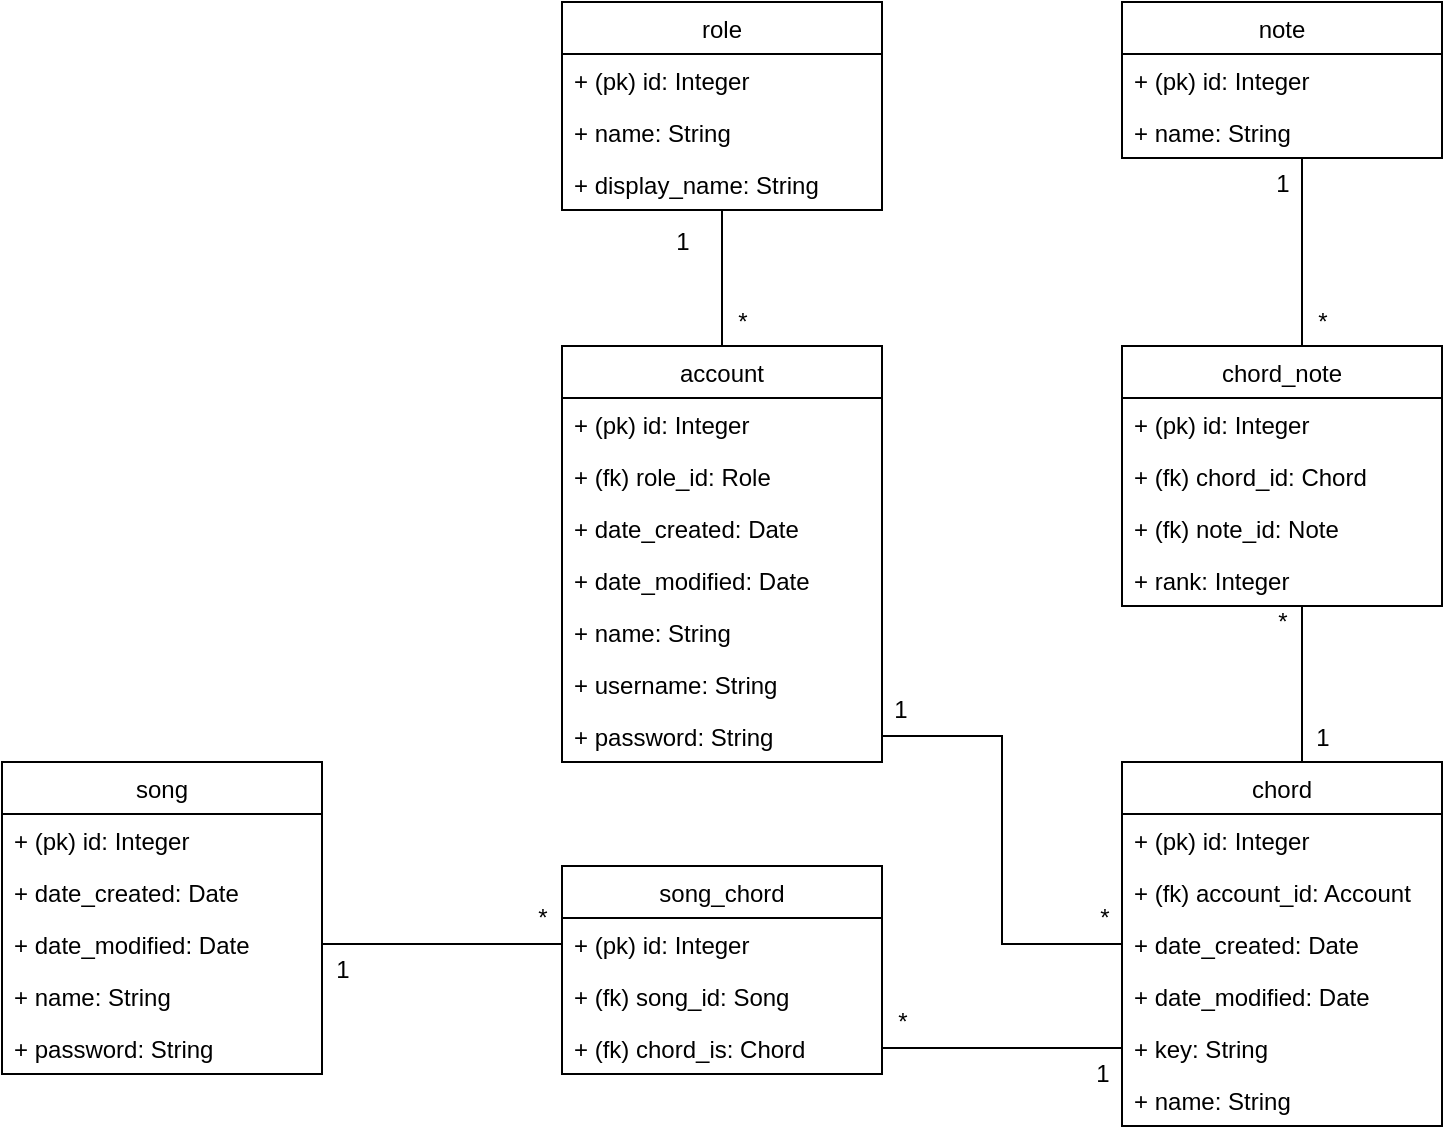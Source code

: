 <mxfile version="11.1.4" type="github"><diagram id="D_GtOGBKKMXH3gYTWw5D" name="Page-1"><mxGraphModel dx="1386" dy="925" grid="1" gridSize="10" guides="1" tooltips="1" connect="1" arrows="1" fold="1" page="1" pageScale="1" pageWidth="827" pageHeight="1169" math="0" shadow="0"><root><mxCell id="0"/><mxCell id="1" parent="0"/><mxCell id="uinSwD9OgezydutBgWVw-54" value="" style="edgeStyle=orthogonalEdgeStyle;rounded=0;orthogonalLoop=1;jettySize=auto;html=1;endArrow=none;endFill=0;" parent="1" source="uinSwD9OgezydutBgWVw-2" target="uinSwD9OgezydutBgWVw-46" edge="1"><mxGeometry relative="1" as="geometry"/></mxCell><mxCell id="uinSwD9OgezydutBgWVw-74" value="1" style="text;html=1;resizable=0;points=[];align=center;verticalAlign=middle;labelBackgroundColor=#ffffff;" parent="uinSwD9OgezydutBgWVw-54" vertex="1" connectable="0"><mxGeometry x="0.735" y="-3" relative="1" as="geometry"><mxPoint x="-23" y="7" as="offset"/></mxGeometry></mxCell><mxCell id="uinSwD9OgezydutBgWVw-78" value="*" style="text;html=1;resizable=0;points=[];align=center;verticalAlign=middle;labelBackgroundColor=#ffffff;" parent="uinSwD9OgezydutBgWVw-54" vertex="1" connectable="0"><mxGeometry x="-0.541" y="-3" relative="1" as="geometry"><mxPoint x="7" y="3" as="offset"/></mxGeometry></mxCell><mxCell id="uinSwD9OgezydutBgWVw-2" value="account" style="swimlane;fontStyle=0;childLayout=stackLayout;horizontal=1;startSize=26;fillColor=none;horizontalStack=0;resizeParent=1;resizeParentMax=0;resizeLast=0;collapsible=1;marginBottom=0;" parent="1" vertex="1"><mxGeometry x="320" y="182" width="160" height="208" as="geometry"><mxRectangle x="270" y="35" width="70" height="26" as="alternateBounds"/></mxGeometry></mxCell><mxCell id="uinSwD9OgezydutBgWVw-3" value="+ (pk) id: Integer&#xA;" style="text;strokeColor=none;fillColor=none;align=left;verticalAlign=top;spacingLeft=4;spacingRight=4;overflow=hidden;rotatable=0;points=[[0,0.5],[1,0.5]];portConstraint=eastwest;" parent="uinSwD9OgezydutBgWVw-2" vertex="1"><mxGeometry y="26" width="160" height="26" as="geometry"/></mxCell><mxCell id="uinSwD9OgezydutBgWVw-4" value="+ (fk) role_id: Role" style="text;strokeColor=none;fillColor=none;align=left;verticalAlign=top;spacingLeft=4;spacingRight=4;overflow=hidden;rotatable=0;points=[[0,0.5],[1,0.5]];portConstraint=eastwest;" parent="uinSwD9OgezydutBgWVw-2" vertex="1"><mxGeometry y="52" width="160" height="26" as="geometry"/></mxCell><mxCell id="uinSwD9OgezydutBgWVw-5" value="+ date_created: Date" style="text;strokeColor=none;fillColor=none;align=left;verticalAlign=top;spacingLeft=4;spacingRight=4;overflow=hidden;rotatable=0;points=[[0,0.5],[1,0.5]];portConstraint=eastwest;" parent="uinSwD9OgezydutBgWVw-2" vertex="1"><mxGeometry y="78" width="160" height="26" as="geometry"/></mxCell><mxCell id="uinSwD9OgezydutBgWVw-7" value="+ date_modified: Date" style="text;strokeColor=none;fillColor=none;align=left;verticalAlign=top;spacingLeft=4;spacingRight=4;overflow=hidden;rotatable=0;points=[[0,0.5],[1,0.5]];portConstraint=eastwest;" parent="uinSwD9OgezydutBgWVw-2" vertex="1"><mxGeometry y="104" width="160" height="26" as="geometry"/></mxCell><mxCell id="uinSwD9OgezydutBgWVw-8" value="+ name: String" style="text;strokeColor=none;fillColor=none;align=left;verticalAlign=top;spacingLeft=4;spacingRight=4;overflow=hidden;rotatable=0;points=[[0,0.5],[1,0.5]];portConstraint=eastwest;" parent="uinSwD9OgezydutBgWVw-2" vertex="1"><mxGeometry y="130" width="160" height="26" as="geometry"/></mxCell><mxCell id="uinSwD9OgezydutBgWVw-9" value="+ username: String" style="text;strokeColor=none;fillColor=none;align=left;verticalAlign=top;spacingLeft=4;spacingRight=4;overflow=hidden;rotatable=0;points=[[0,0.5],[1,0.5]];portConstraint=eastwest;" parent="uinSwD9OgezydutBgWVw-2" vertex="1"><mxGeometry y="156" width="160" height="26" as="geometry"/></mxCell><mxCell id="uinSwD9OgezydutBgWVw-10" value="+ password: String" style="text;strokeColor=none;fillColor=none;align=left;verticalAlign=top;spacingLeft=4;spacingRight=4;overflow=hidden;rotatable=0;points=[[0,0.5],[1,0.5]];portConstraint=eastwest;" parent="uinSwD9OgezydutBgWVw-2" vertex="1"><mxGeometry y="182" width="160" height="26" as="geometry"/></mxCell><mxCell id="uinSwD9OgezydutBgWVw-46" value="role" style="swimlane;fontStyle=0;childLayout=stackLayout;horizontal=1;startSize=26;fillColor=none;horizontalStack=0;resizeParent=1;resizeParentMax=0;resizeLast=0;collapsible=1;marginBottom=0;" parent="1" vertex="1"><mxGeometry x="320" y="10" width="160" height="104" as="geometry"><mxRectangle x="270" y="35" width="70" height="26" as="alternateBounds"/></mxGeometry></mxCell><mxCell id="uinSwD9OgezydutBgWVw-47" value="+ (pk) id: Integer&#xA;" style="text;strokeColor=none;fillColor=none;align=left;verticalAlign=top;spacingLeft=4;spacingRight=4;overflow=hidden;rotatable=0;points=[[0,0.5],[1,0.5]];portConstraint=eastwest;" parent="uinSwD9OgezydutBgWVw-46" vertex="1"><mxGeometry y="26" width="160" height="26" as="geometry"/></mxCell><mxCell id="uinSwD9OgezydutBgWVw-51" value="+ name: String" style="text;strokeColor=none;fillColor=none;align=left;verticalAlign=top;spacingLeft=4;spacingRight=4;overflow=hidden;rotatable=0;points=[[0,0.5],[1,0.5]];portConstraint=eastwest;" parent="uinSwD9OgezydutBgWVw-46" vertex="1"><mxGeometry y="52" width="160" height="26" as="geometry"/></mxCell><mxCell id="uinSwD9OgezydutBgWVw-52" value="+ display_name: String" style="text;strokeColor=none;fillColor=none;align=left;verticalAlign=top;spacingLeft=4;spacingRight=4;overflow=hidden;rotatable=0;points=[[0,0.5],[1,0.5]];portConstraint=eastwest;" parent="uinSwD9OgezydutBgWVw-46" vertex="1"><mxGeometry y="78" width="160" height="26" as="geometry"/></mxCell><mxCell id="uinSwD9OgezydutBgWVw-11" value="note" style="swimlane;fontStyle=0;childLayout=stackLayout;horizontal=1;startSize=26;fillColor=none;horizontalStack=0;resizeParent=1;resizeParentMax=0;resizeLast=0;collapsible=1;marginBottom=0;" parent="1" vertex="1"><mxGeometry x="600" y="10" width="160" height="78" as="geometry"><mxRectangle x="270" y="35" width="70" height="26" as="alternateBounds"/></mxGeometry></mxCell><mxCell id="uinSwD9OgezydutBgWVw-12" value="+ (pk) id: Integer&#xA;" style="text;strokeColor=none;fillColor=none;align=left;verticalAlign=top;spacingLeft=4;spacingRight=4;overflow=hidden;rotatable=0;points=[[0,0.5],[1,0.5]];portConstraint=eastwest;" parent="uinSwD9OgezydutBgWVw-11" vertex="1"><mxGeometry y="26" width="160" height="26" as="geometry"/></mxCell><mxCell id="uinSwD9OgezydutBgWVw-16" value="+ name: String" style="text;strokeColor=none;fillColor=none;align=left;verticalAlign=top;spacingLeft=4;spacingRight=4;overflow=hidden;rotatable=0;points=[[0,0.5],[1,0.5]];portConstraint=eastwest;" parent="uinSwD9OgezydutBgWVw-11" vertex="1"><mxGeometry y="52" width="160" height="26" as="geometry"/></mxCell><mxCell id="uinSwD9OgezydutBgWVw-62" value="" style="edgeStyle=orthogonalEdgeStyle;rounded=0;orthogonalLoop=1;jettySize=auto;html=1;endArrow=none;endFill=0;" parent="1" source="uinSwD9OgezydutBgWVw-27" target="uinSwD9OgezydutBgWVw-55" edge="1"><mxGeometry relative="1" as="geometry"><Array as="points"><mxPoint x="690" y="350"/><mxPoint x="690" y="350"/></Array></mxGeometry></mxCell><mxCell id="uinSwD9OgezydutBgWVw-81" value="1" style="text;html=1;resizable=0;points=[];align=center;verticalAlign=middle;labelBackgroundColor=#ffffff;" parent="uinSwD9OgezydutBgWVw-62" vertex="1" connectable="0"><mxGeometry x="0.015" y="-26" relative="1" as="geometry"><mxPoint x="-16" y="27" as="offset"/></mxGeometry></mxCell><mxCell id="uinSwD9OgezydutBgWVw-82" value="*" style="text;html=1;resizable=0;points=[];align=center;verticalAlign=middle;labelBackgroundColor=#ffffff;" parent="uinSwD9OgezydutBgWVw-62" vertex="1" connectable="0"><mxGeometry x="0.815" y="2" relative="1" as="geometry"><mxPoint x="-8" y="1" as="offset"/></mxGeometry></mxCell><mxCell id="uinSwD9OgezydutBgWVw-27" value="chord" style="swimlane;fontStyle=0;childLayout=stackLayout;horizontal=1;startSize=26;fillColor=none;horizontalStack=0;resizeParent=1;resizeParentMax=0;resizeLast=0;collapsible=1;marginBottom=0;" parent="1" vertex="1"><mxGeometry x="600" y="390" width="160" height="182" as="geometry"><mxRectangle x="270" y="35" width="70" height="26" as="alternateBounds"/></mxGeometry></mxCell><mxCell id="uinSwD9OgezydutBgWVw-28" value="+ (pk) id: Integer&#xA;" style="text;strokeColor=none;fillColor=none;align=left;verticalAlign=top;spacingLeft=4;spacingRight=4;overflow=hidden;rotatable=0;points=[[0,0.5],[1,0.5]];portConstraint=eastwest;" parent="uinSwD9OgezydutBgWVw-27" vertex="1"><mxGeometry y="26" width="160" height="26" as="geometry"/></mxCell><mxCell id="uinSwD9OgezydutBgWVw-29" value="+ (fk) account_id: Account" style="text;strokeColor=none;fillColor=none;align=left;verticalAlign=top;spacingLeft=4;spacingRight=4;overflow=hidden;rotatable=0;points=[[0,0.5],[1,0.5]];portConstraint=eastwest;" parent="uinSwD9OgezydutBgWVw-27" vertex="1"><mxGeometry y="52" width="160" height="26" as="geometry"/></mxCell><mxCell id="uinSwD9OgezydutBgWVw-30" value="+ date_created: Date" style="text;strokeColor=none;fillColor=none;align=left;verticalAlign=top;spacingLeft=4;spacingRight=4;overflow=hidden;rotatable=0;points=[[0,0.5],[1,0.5]];portConstraint=eastwest;" parent="uinSwD9OgezydutBgWVw-27" vertex="1"><mxGeometry y="78" width="160" height="26" as="geometry"/></mxCell><mxCell id="uinSwD9OgezydutBgWVw-31" value="+ date_modified: Date" style="text;strokeColor=none;fillColor=none;align=left;verticalAlign=top;spacingLeft=4;spacingRight=4;overflow=hidden;rotatable=0;points=[[0,0.5],[1,0.5]];portConstraint=eastwest;" parent="uinSwD9OgezydutBgWVw-27" vertex="1"><mxGeometry y="104" width="160" height="26" as="geometry"/></mxCell><mxCell id="uinSwD9OgezydutBgWVw-32" value="+ key: String" style="text;strokeColor=none;fillColor=none;align=left;verticalAlign=top;spacingLeft=4;spacingRight=4;overflow=hidden;rotatable=0;points=[[0,0.5],[1,0.5]];portConstraint=eastwest;" parent="uinSwD9OgezydutBgWVw-27" vertex="1"><mxGeometry y="130" width="160" height="26" as="geometry"/></mxCell><mxCell id="uinSwD9OgezydutBgWVw-33" value="+ name: String" style="text;strokeColor=none;fillColor=none;align=left;verticalAlign=top;spacingLeft=4;spacingRight=4;overflow=hidden;rotatable=0;points=[[0,0.5],[1,0.5]];portConstraint=eastwest;" parent="uinSwD9OgezydutBgWVw-27" vertex="1"><mxGeometry y="156" width="160" height="26" as="geometry"/></mxCell><mxCell id="uinSwD9OgezydutBgWVw-70" style="edgeStyle=orthogonalEdgeStyle;rounded=0;orthogonalLoop=1;jettySize=auto;html=1;endArrow=none;endFill=0;" parent="1" source="uinSwD9OgezydutBgWVw-55" edge="1"><mxGeometry relative="1" as="geometry"><mxPoint x="702" y="88" as="targetPoint"/><Array as="points"><mxPoint x="690" y="88"/></Array></mxGeometry></mxCell><mxCell id="uinSwD9OgezydutBgWVw-83" value="*" style="text;html=1;resizable=0;points=[];align=center;verticalAlign=middle;labelBackgroundColor=#ffffff;" parent="uinSwD9OgezydutBgWVw-70" vertex="1" connectable="0"><mxGeometry x="-0.66" y="-1" relative="1" as="geometry"><mxPoint x="9" y="5.5" as="offset"/></mxGeometry></mxCell><mxCell id="uinSwD9OgezydutBgWVw-85" value="&lt;div&gt;1&lt;/div&gt;" style="text;html=1;resizable=0;points=[];align=center;verticalAlign=middle;labelBackgroundColor=#ffffff;" parent="uinSwD9OgezydutBgWVw-70" vertex="1" connectable="0"><mxGeometry x="0.683" relative="1" as="geometry"><mxPoint x="-10" y="8" as="offset"/></mxGeometry></mxCell><mxCell id="uinSwD9OgezydutBgWVw-55" value="chord_note" style="swimlane;fontStyle=0;childLayout=stackLayout;horizontal=1;startSize=26;fillColor=none;horizontalStack=0;resizeParent=1;resizeParentMax=0;resizeLast=0;collapsible=1;marginBottom=0;" parent="1" vertex="1"><mxGeometry x="600" y="182" width="160" height="130" as="geometry"><mxRectangle x="270" y="35" width="70" height="26" as="alternateBounds"/></mxGeometry></mxCell><mxCell id="uinSwD9OgezydutBgWVw-56" value="+ (pk) id: Integer&#xA;" style="text;strokeColor=none;fillColor=none;align=left;verticalAlign=top;spacingLeft=4;spacingRight=4;overflow=hidden;rotatable=0;points=[[0,0.5],[1,0.5]];portConstraint=eastwest;" parent="uinSwD9OgezydutBgWVw-55" vertex="1"><mxGeometry y="26" width="160" height="26" as="geometry"/></mxCell><mxCell id="uinSwD9OgezydutBgWVw-57" value="+ (fk) chord_id: Chord" style="text;strokeColor=none;fillColor=none;align=left;verticalAlign=top;spacingLeft=4;spacingRight=4;overflow=hidden;rotatable=0;points=[[0,0.5],[1,0.5]];portConstraint=eastwest;" parent="uinSwD9OgezydutBgWVw-55" vertex="1"><mxGeometry y="52" width="160" height="26" as="geometry"/></mxCell><mxCell id="uinSwD9OgezydutBgWVw-58" value="+ (fk) note_id: Note" style="text;strokeColor=none;fillColor=none;align=left;verticalAlign=top;spacingLeft=4;spacingRight=4;overflow=hidden;rotatable=0;points=[[0,0.5],[1,0.5]];portConstraint=eastwest;" parent="uinSwD9OgezydutBgWVw-55" vertex="1"><mxGeometry y="78" width="160" height="26" as="geometry"/></mxCell><mxCell id="uinSwD9OgezydutBgWVw-59" value="+ rank: Integer" style="text;strokeColor=none;fillColor=none;align=left;verticalAlign=top;spacingLeft=4;spacingRight=4;overflow=hidden;rotatable=0;points=[[0,0.5],[1,0.5]];portConstraint=eastwest;" parent="uinSwD9OgezydutBgWVw-55" vertex="1"><mxGeometry y="104" width="160" height="26" as="geometry"/></mxCell><mxCell id="uinSwD9OgezydutBgWVw-72" style="edgeStyle=orthogonalEdgeStyle;rounded=0;orthogonalLoop=1;jettySize=auto;html=1;entryX=0;entryY=0.5;entryDx=0;entryDy=0;endArrow=none;endFill=0;" parent="1" source="uinSwD9OgezydutBgWVw-10" target="uinSwD9OgezydutBgWVw-30" edge="1"><mxGeometry relative="1" as="geometry"/></mxCell><mxCell id="uinSwD9OgezydutBgWVw-79" value="1" style="text;html=1;resizable=0;points=[];align=center;verticalAlign=middle;labelBackgroundColor=#ffffff;" parent="uinSwD9OgezydutBgWVw-72" vertex="1" connectable="0"><mxGeometry x="-0.91" y="-2" relative="1" as="geometry"><mxPoint x="-1" y="-15" as="offset"/></mxGeometry></mxCell><mxCell id="uinSwD9OgezydutBgWVw-80" value="*" style="text;html=1;resizable=0;points=[];align=center;verticalAlign=middle;labelBackgroundColor=#ffffff;" parent="uinSwD9OgezydutBgWVw-72" vertex="1" connectable="0"><mxGeometry x="0.875" y="2" relative="1" as="geometry"><mxPoint x="5" y="-11" as="offset"/></mxGeometry></mxCell><mxCell id="uinSwD9OgezydutBgWVw-86" value="song" style="swimlane;fontStyle=0;childLayout=stackLayout;horizontal=1;startSize=26;fillColor=none;horizontalStack=0;resizeParent=1;resizeParentMax=0;resizeLast=0;collapsible=1;marginBottom=0;" parent="1" vertex="1"><mxGeometry x="40" y="390" width="160" height="156" as="geometry"><mxRectangle x="270" y="35" width="70" height="26" as="alternateBounds"/></mxGeometry></mxCell><mxCell id="uinSwD9OgezydutBgWVw-87" value="+ (pk) id: Integer&#xA;" style="text;strokeColor=none;fillColor=none;align=left;verticalAlign=top;spacingLeft=4;spacingRight=4;overflow=hidden;rotatable=0;points=[[0,0.5],[1,0.5]];portConstraint=eastwest;" parent="uinSwD9OgezydutBgWVw-86" vertex="1"><mxGeometry y="26" width="160" height="26" as="geometry"/></mxCell><mxCell id="uinSwD9OgezydutBgWVw-89" value="+ date_created: Date" style="text;strokeColor=none;fillColor=none;align=left;verticalAlign=top;spacingLeft=4;spacingRight=4;overflow=hidden;rotatable=0;points=[[0,0.5],[1,0.5]];portConstraint=eastwest;" parent="uinSwD9OgezydutBgWVw-86" vertex="1"><mxGeometry y="52" width="160" height="26" as="geometry"/></mxCell><mxCell id="uinSwD9OgezydutBgWVw-90" value="+ date_modified: Date" style="text;strokeColor=none;fillColor=none;align=left;verticalAlign=top;spacingLeft=4;spacingRight=4;overflow=hidden;rotatable=0;points=[[0,0.5],[1,0.5]];portConstraint=eastwest;" parent="uinSwD9OgezydutBgWVw-86" vertex="1"><mxGeometry y="78" width="160" height="26" as="geometry"/></mxCell><mxCell id="uinSwD9OgezydutBgWVw-91" value="+ name: String" style="text;strokeColor=none;fillColor=none;align=left;verticalAlign=top;spacingLeft=4;spacingRight=4;overflow=hidden;rotatable=0;points=[[0,0.5],[1,0.5]];portConstraint=eastwest;" parent="uinSwD9OgezydutBgWVw-86" vertex="1"><mxGeometry y="104" width="160" height="26" as="geometry"/></mxCell><mxCell id="uinSwD9OgezydutBgWVw-93" value="+ password: String" style="text;strokeColor=none;fillColor=none;align=left;verticalAlign=top;spacingLeft=4;spacingRight=4;overflow=hidden;rotatable=0;points=[[0,0.5],[1,0.5]];portConstraint=eastwest;" parent="uinSwD9OgezydutBgWVw-86" vertex="1"><mxGeometry y="130" width="160" height="26" as="geometry"/></mxCell><mxCell id="uinSwD9OgezydutBgWVw-94" value="song_chord" style="swimlane;fontStyle=0;childLayout=stackLayout;horizontal=1;startSize=26;fillColor=none;horizontalStack=0;resizeParent=1;resizeParentMax=0;resizeLast=0;collapsible=1;marginBottom=0;" parent="1" vertex="1"><mxGeometry x="320" y="442" width="160" height="104" as="geometry"><mxRectangle x="270" y="35" width="70" height="26" as="alternateBounds"/></mxGeometry></mxCell><mxCell id="uinSwD9OgezydutBgWVw-95" value="+ (pk) id: Integer&#xA;" style="text;strokeColor=none;fillColor=none;align=left;verticalAlign=top;spacingLeft=4;spacingRight=4;overflow=hidden;rotatable=0;points=[[0,0.5],[1,0.5]];portConstraint=eastwest;" parent="uinSwD9OgezydutBgWVw-94" vertex="1"><mxGeometry y="26" width="160" height="26" as="geometry"/></mxCell><mxCell id="uinSwD9OgezydutBgWVw-96" value="+ (fk) song_id: Song" style="text;strokeColor=none;fillColor=none;align=left;verticalAlign=top;spacingLeft=4;spacingRight=4;overflow=hidden;rotatable=0;points=[[0,0.5],[1,0.5]];portConstraint=eastwest;" parent="uinSwD9OgezydutBgWVw-94" vertex="1"><mxGeometry y="52" width="160" height="26" as="geometry"/></mxCell><mxCell id="uinSwD9OgezydutBgWVw-97" value="+ (fk) chord_is: Chord" style="text;strokeColor=none;fillColor=none;align=left;verticalAlign=top;spacingLeft=4;spacingRight=4;overflow=hidden;rotatable=0;points=[[0,0.5],[1,0.5]];portConstraint=eastwest;" parent="uinSwD9OgezydutBgWVw-94" vertex="1"><mxGeometry y="78" width="160" height="26" as="geometry"/></mxCell><mxCell id="uinSwD9OgezydutBgWVw-102" style="edgeStyle=orthogonalEdgeStyle;rounded=0;orthogonalLoop=1;jettySize=auto;html=1;entryX=0;entryY=0.5;entryDx=0;entryDy=0;endArrow=none;endFill=0;" parent="1" source="uinSwD9OgezydutBgWVw-90" target="uinSwD9OgezydutBgWVw-95" edge="1"><mxGeometry relative="1" as="geometry"/></mxCell><mxCell id="uinSwD9OgezydutBgWVw-108" value="*" style="text;html=1;resizable=0;points=[];align=center;verticalAlign=middle;labelBackgroundColor=#ffffff;" parent="uinSwD9OgezydutBgWVw-102" vertex="1" connectable="0"><mxGeometry x="0.733" relative="1" as="geometry"><mxPoint x="6" y="-13" as="offset"/></mxGeometry></mxCell><mxCell id="uinSwD9OgezydutBgWVw-109" value="1" style="text;html=1;resizable=0;points=[];align=center;verticalAlign=middle;labelBackgroundColor=#ffffff;" parent="uinSwD9OgezydutBgWVw-102" vertex="1" connectable="0"><mxGeometry x="-0.002" y="-54" relative="1" as="geometry"><mxPoint x="-50" y="-41" as="offset"/></mxGeometry></mxCell><mxCell id="uinSwD9OgezydutBgWVw-103" style="edgeStyle=orthogonalEdgeStyle;rounded=0;orthogonalLoop=1;jettySize=auto;html=1;entryX=0;entryY=0.5;entryDx=0;entryDy=0;endArrow=none;endFill=0;" parent="1" source="uinSwD9OgezydutBgWVw-97" target="uinSwD9OgezydutBgWVw-32" edge="1"><mxGeometry relative="1" as="geometry"/></mxCell><mxCell id="uinSwD9OgezydutBgWVw-104" value="1" style="text;html=1;resizable=0;points=[];align=center;verticalAlign=middle;labelBackgroundColor=#ffffff;" parent="uinSwD9OgezydutBgWVw-103" vertex="1" connectable="0"><mxGeometry x="0.76" y="1" relative="1" as="geometry"><mxPoint x="4.5" y="14" as="offset"/></mxGeometry></mxCell><mxCell id="uinSwD9OgezydutBgWVw-107" value="*" style="text;html=1;resizable=0;points=[];align=center;verticalAlign=middle;labelBackgroundColor=#ffffff;" parent="uinSwD9OgezydutBgWVw-103" vertex="1" connectable="0"><mxGeometry x="-0.002" y="-46" relative="1" as="geometry"><mxPoint x="-50" y="-59" as="offset"/></mxGeometry></mxCell></root></mxGraphModel></diagram></mxfile>